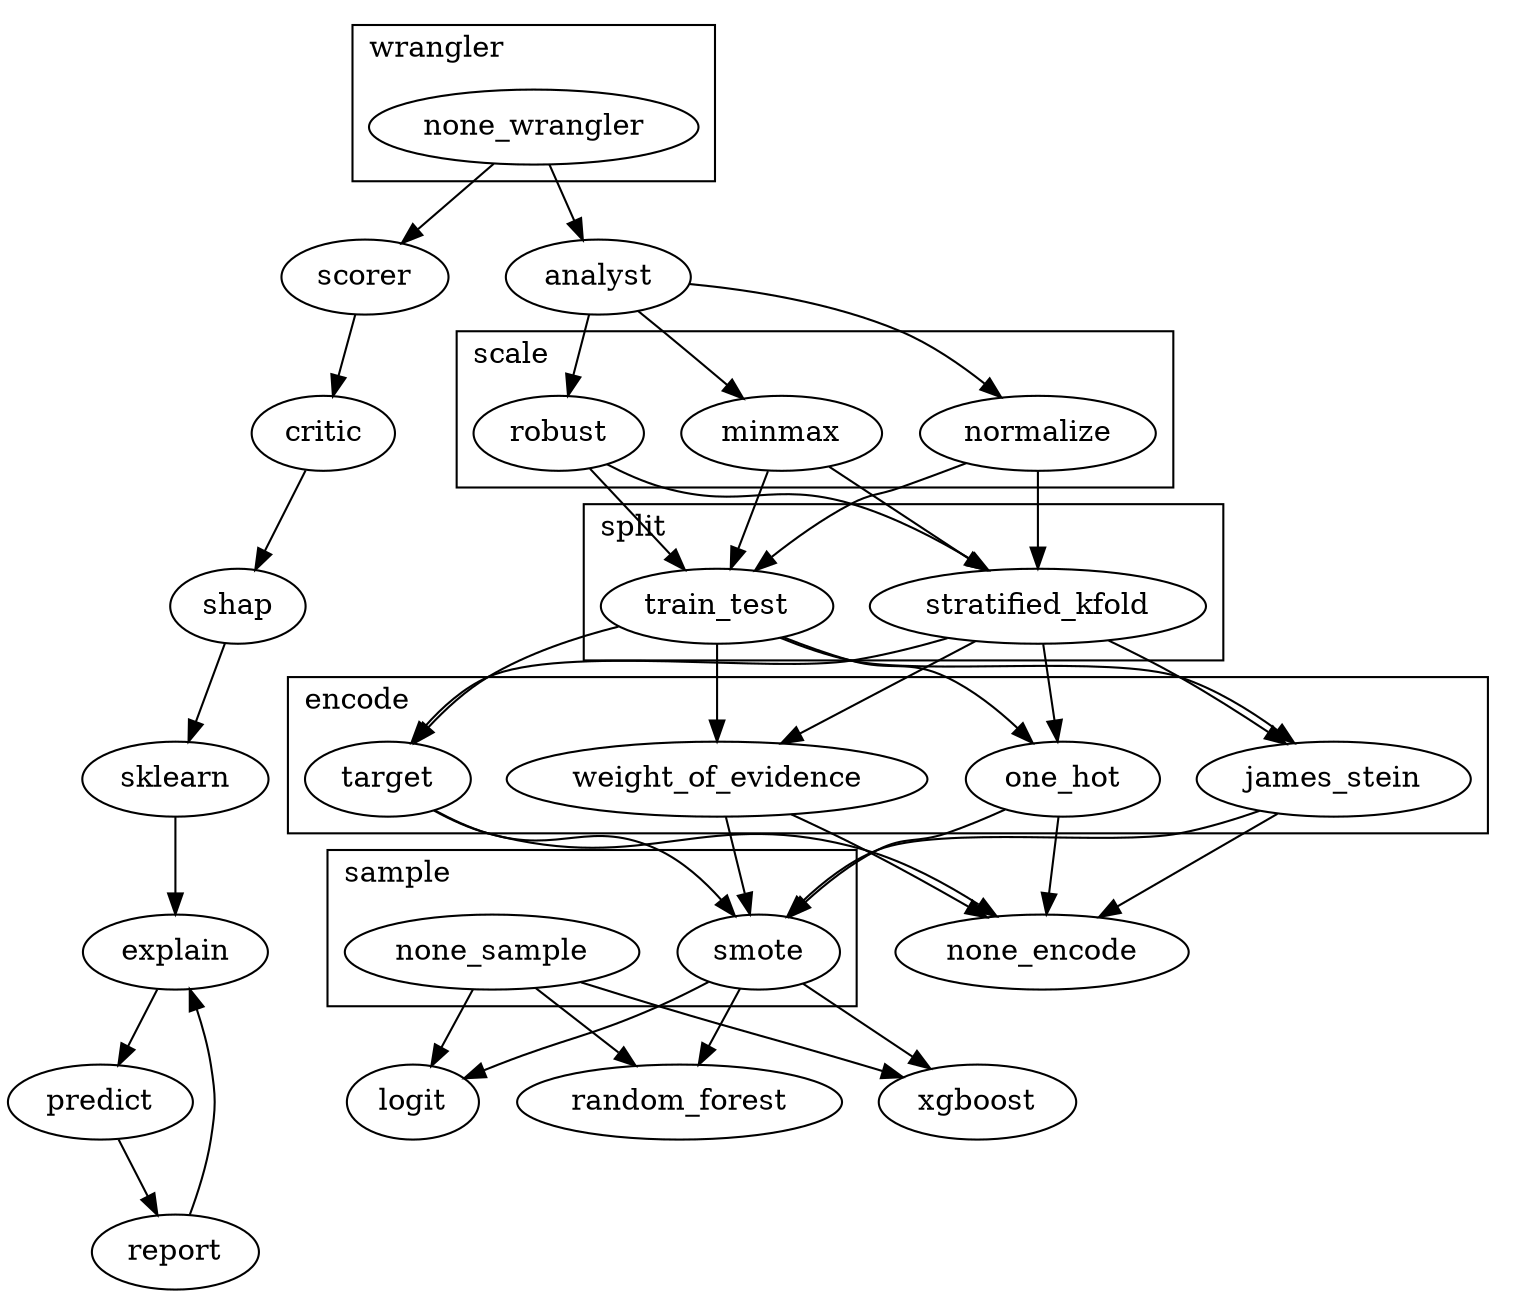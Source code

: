 digraph dag {
subgraph cluster_wrangler { label=wrangler rank=same none_wrangler labeljust=l }
none_wrangler -> scorer
subgraph cluster_wrangler { label=wrangler rank=same none_wrangler labeljust=l }
none_wrangler -> analyst
analyst -> robust
analyst -> normalize
analyst -> minmax
subgraph cluster_scale { label=scale rank=same minmax labeljust=l }
minmax -> stratified_kfold
subgraph cluster_scale { label=scale rank=same minmax labeljust=l }
minmax -> train_test
subgraph cluster_split { label=split rank=same stratified_kfold labeljust=l }
stratified_kfold -> james_stein
subgraph cluster_split { label=split rank=same stratified_kfold labeljust=l }
stratified_kfold -> one_hot
subgraph cluster_split { label=split rank=same stratified_kfold labeljust=l }
stratified_kfold -> weight_of_evidence
subgraph cluster_split { label=split rank=same stratified_kfold labeljust=l }
stratified_kfold -> target
subgraph cluster_encode { label=encode rank=same target labeljust=l }
target -> smote
subgraph cluster_encode { label=encode rank=same target labeljust=l }
target -> none_encode
subgraph cluster_sample { label=sample rank=same none_sample labeljust=l }
none_sample -> random_forest
subgraph cluster_sample { label=sample rank=same none_sample labeljust=l }
none_sample -> xgboost
subgraph cluster_sample { label=sample rank=same none_sample labeljust=l }
none_sample -> logit
subgraph cluster_sample { label=sample rank=same smote labeljust=l }
smote -> random_forest
subgraph cluster_sample { label=sample rank=same smote labeljust=l }
smote -> xgboost
subgraph cluster_sample { label=sample rank=same smote labeljust=l }
smote -> logit
subgraph cluster_encode { label=encode rank=same weight_of_evidence labeljust=l }
weight_of_evidence -> smote
subgraph cluster_encode { label=encode rank=same weight_of_evidence labeljust=l }
weight_of_evidence -> none_encode
subgraph cluster_encode { label=encode rank=same one_hot labeljust=l }
one_hot -> smote
subgraph cluster_encode { label=encode rank=same one_hot labeljust=l }
one_hot -> none_encode
subgraph cluster_encode { label=encode rank=same james_stein labeljust=l }
james_stein -> smote
subgraph cluster_encode { label=encode rank=same james_stein labeljust=l }
james_stein -> none_encode
subgraph cluster_split { label=split rank=same train_test labeljust=l }
train_test -> james_stein
subgraph cluster_split { label=split rank=same train_test labeljust=l }
train_test -> one_hot
subgraph cluster_split { label=split rank=same train_test labeljust=l }
train_test -> weight_of_evidence
subgraph cluster_split { label=split rank=same train_test labeljust=l }
train_test -> target
subgraph cluster_scale { label=scale rank=same robust labeljust=l }
robust -> stratified_kfold
subgraph cluster_scale { label=scale rank=same robust labeljust=l }
robust -> train_test
subgraph cluster_scale { label=scale rank=same normalize labeljust=l }
normalize -> stratified_kfold
subgraph cluster_scale { label=scale rank=same normalize labeljust=l }
normalize -> train_test
scorer -> critic
critic -> shap
shap -> sklearn
sklearn -> explain
explain -> predict
predict -> report
report -> explain
}